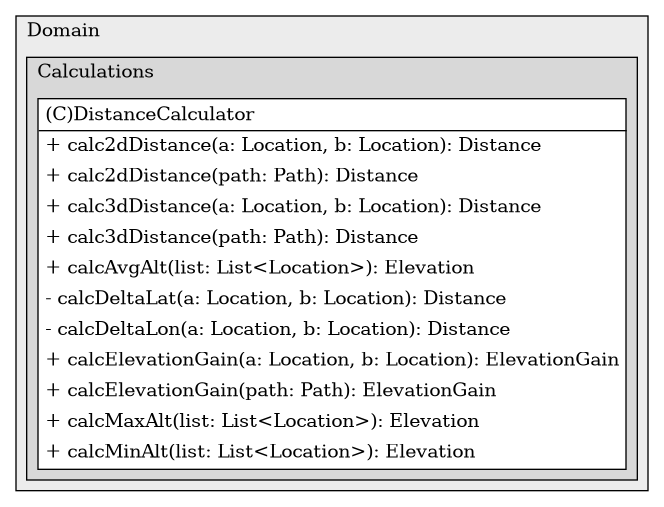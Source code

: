 @startuml

/' diagram meta data start
config=StructureConfiguration;
{
  "projectClassification": {
    "searchMode": "OpenProject", // OpenProject, AllProjects
    "includedProjects": "",
    "pathEndKeywords": "*.impl",
    "isClientPath": "",
    "isClientName": "",
    "isTestPath": "",
    "isTestName": "",
    "isMappingPath": "",
    "isMappingName": "",
    "isDataAccessPath": "",
    "isDataAccessName": "",
    "isDataStructurePath": "",
    "isDataStructureName": "",
    "isInterfaceStructuresPath": "",
    "isInterfaceStructuresName": "",
    "isEntryPointPath": "",
    "isEntryPointName": "",
    "treatFinalFieldsAsMandatory": false
  },
  "graphRestriction": {
    "classPackageExcludeFilter": "",
    "classPackageIncludeFilter": "",
    "classNameExcludeFilter": "",
    "classNameIncludeFilter": "",
    "methodNameExcludeFilter": "",
    "methodNameIncludeFilter": "",
    "removeByInheritance": "", // inheritance/annotation based filtering is done in a second step
    "removeByAnnotation": "",
    "removeByClassPackage": "", // cleanup the graph after inheritance/annotation based filtering is done
    "removeByClassName": "",
    "cutMappings": false,
    "cutEnum": true,
    "cutTests": true,
    "cutClient": true,
    "cutDataAccess": true,
    "cutInterfaceStructures": true,
    "cutDataStructures": true,
    "cutGetterAndSetter": true,
    "cutConstructors": true
  },
  "graphTraversal": {
    "forwardDepth": 0,
    "backwardDepth": 0,
    "classPackageExcludeFilter": "",
    "classPackageIncludeFilter": "",
    "classNameExcludeFilter": "GPXToTrack",
    "classNameIncludeFilter": "",
    "methodNameExcludeFilter": "",
    "methodNameIncludeFilter": "",
    "hideMappings": false,
    "hideDataStructures": false,
    "hidePrivateMethods": true,
    "hideInterfaceCalls": false, // indirection: implementation -> interface (is hidden) -> implementation
    "onlyShowApplicationEntryPoints": false, // root node is included
    "useMethodCallsForStructureDiagram": "BothDirections" // ForwardOnly, BothDirections, No
  },
  "details": {
    "aggregation": "GroupByClass", // ByClass, GroupByClass, None
    "showClassGenericTypes": true,
    "showMethods": true,
    "showMethodParameterNames": true,
    "showMethodParameterTypes": true,
    "showMethodReturnType": true,
    "showPackageLevels": 2,
    "showDetailedClassStructure": true
  },
  "rootClass": "GPXrechner.Domain.Calculations.DistanceCalculator",
  "extensionCallbackMethod": "" // qualified.class.name#methodName - signature: public static String method(String)
}
diagram meta data end '/



digraph g {
    rankdir="TB"
    splines=polyline
    

'nodes 
subgraph cluster_2052636900 { 
   	label=Domain
	labeljust=l
	fillcolor="#ececec"
	style=filled
   
   subgraph cluster_1146139724 { 
   	label=Calculations
	labeljust=l
	fillcolor="#d8d8d8"
	style=filled
   
   DistanceCalculator1949287398[
	label=<<TABLE BORDER="1" CELLBORDER="0" CELLPADDING="4" CELLSPACING="0">
<TR><TD ALIGN="LEFT" >(C)DistanceCalculator</TD></TR>
<HR/>
<TR><TD ALIGN="LEFT" >+ calc2dDistance(a: Location, b: Location): Distance</TD></TR>
<TR><TD ALIGN="LEFT" >+ calc2dDistance(path: Path): Distance</TD></TR>
<TR><TD ALIGN="LEFT" >+ calc3dDistance(a: Location, b: Location): Distance</TD></TR>
<TR><TD ALIGN="LEFT" >+ calc3dDistance(path: Path): Distance</TD></TR>
<TR><TD ALIGN="LEFT" >+ calcAvgAlt(list: List&lt;Location&gt;): Elevation</TD></TR>
<TR><TD ALIGN="LEFT" >- calcDeltaLat(a: Location, b: Location): Distance</TD></TR>
<TR><TD ALIGN="LEFT" >- calcDeltaLon(a: Location, b: Location): Distance</TD></TR>
<TR><TD ALIGN="LEFT" >+ calcElevationGain(a: Location, b: Location): ElevationGain</TD></TR>
<TR><TD ALIGN="LEFT" >+ calcElevationGain(path: Path): ElevationGain</TD></TR>
<TR><TD ALIGN="LEFT" >+ calcMaxAlt(list: List&lt;Location&gt;): Elevation</TD></TR>
<TR><TD ALIGN="LEFT" >+ calcMinAlt(list: List&lt;Location&gt;): Elevation</TD></TR>
</TABLE>>
	style=filled
	margin=0
	shape=plaintext
	fillcolor="#FFFFFF"
];
} 
} 

'edges    

    
}
@enduml